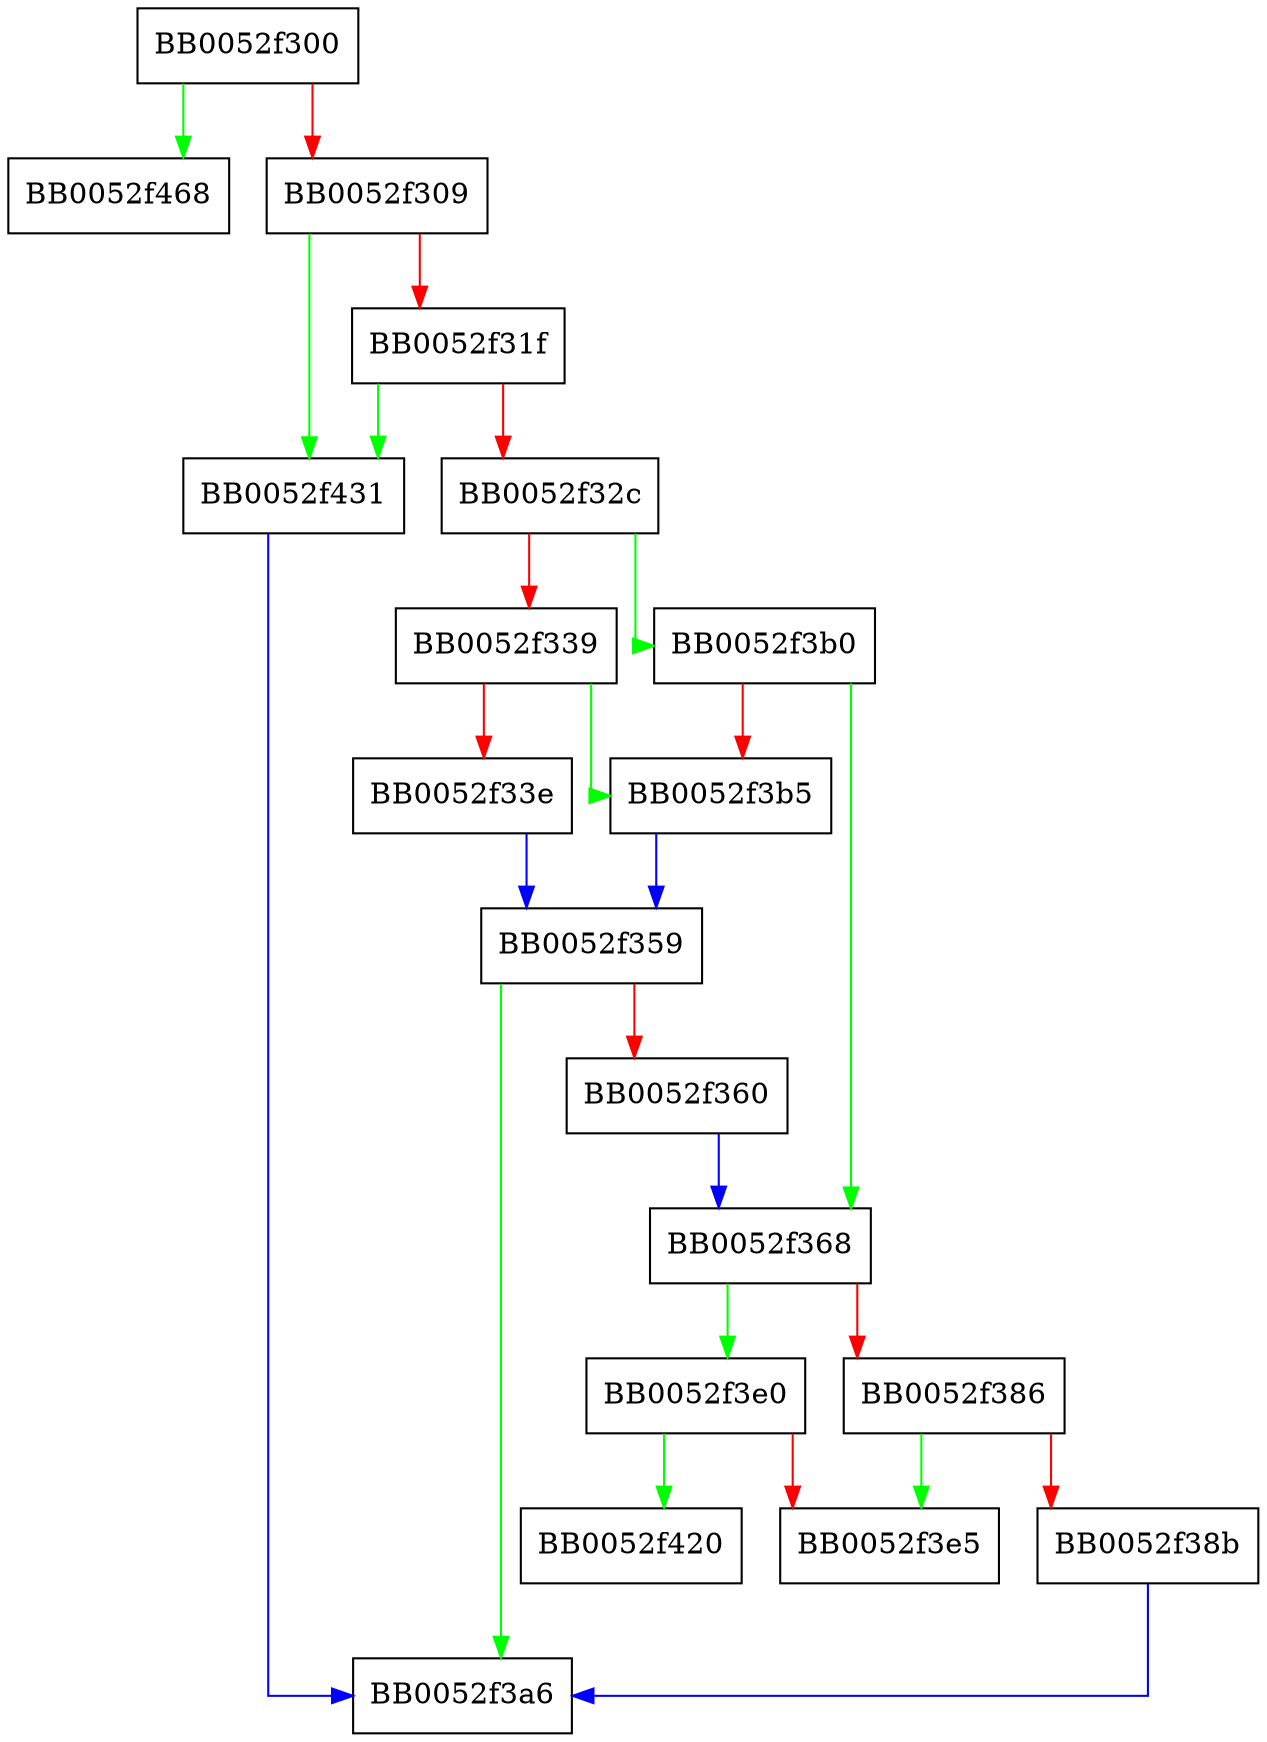 digraph BIO_ctrl_wpending {
  node [shape="box"];
  graph [splines=ortho];
  BB0052f300 -> BB0052f468 [color="green"];
  BB0052f300 -> BB0052f309 [color="red"];
  BB0052f309 -> BB0052f431 [color="green"];
  BB0052f309 -> BB0052f31f [color="red"];
  BB0052f31f -> BB0052f431 [color="green"];
  BB0052f31f -> BB0052f32c [color="red"];
  BB0052f32c -> BB0052f3b0 [color="green"];
  BB0052f32c -> BB0052f339 [color="red"];
  BB0052f339 -> BB0052f3b5 [color="green"];
  BB0052f339 -> BB0052f33e [color="red"];
  BB0052f33e -> BB0052f359 [color="blue"];
  BB0052f359 -> BB0052f3a6 [color="green"];
  BB0052f359 -> BB0052f360 [color="red"];
  BB0052f360 -> BB0052f368 [color="blue"];
  BB0052f368 -> BB0052f3e0 [color="green"];
  BB0052f368 -> BB0052f386 [color="red"];
  BB0052f386 -> BB0052f3e5 [color="green"];
  BB0052f386 -> BB0052f38b [color="red"];
  BB0052f38b -> BB0052f3a6 [color="blue"];
  BB0052f3b0 -> BB0052f368 [color="green"];
  BB0052f3b0 -> BB0052f3b5 [color="red"];
  BB0052f3b5 -> BB0052f359 [color="blue"];
  BB0052f3e0 -> BB0052f420 [color="green"];
  BB0052f3e0 -> BB0052f3e5 [color="red"];
  BB0052f431 -> BB0052f3a6 [color="blue"];
}